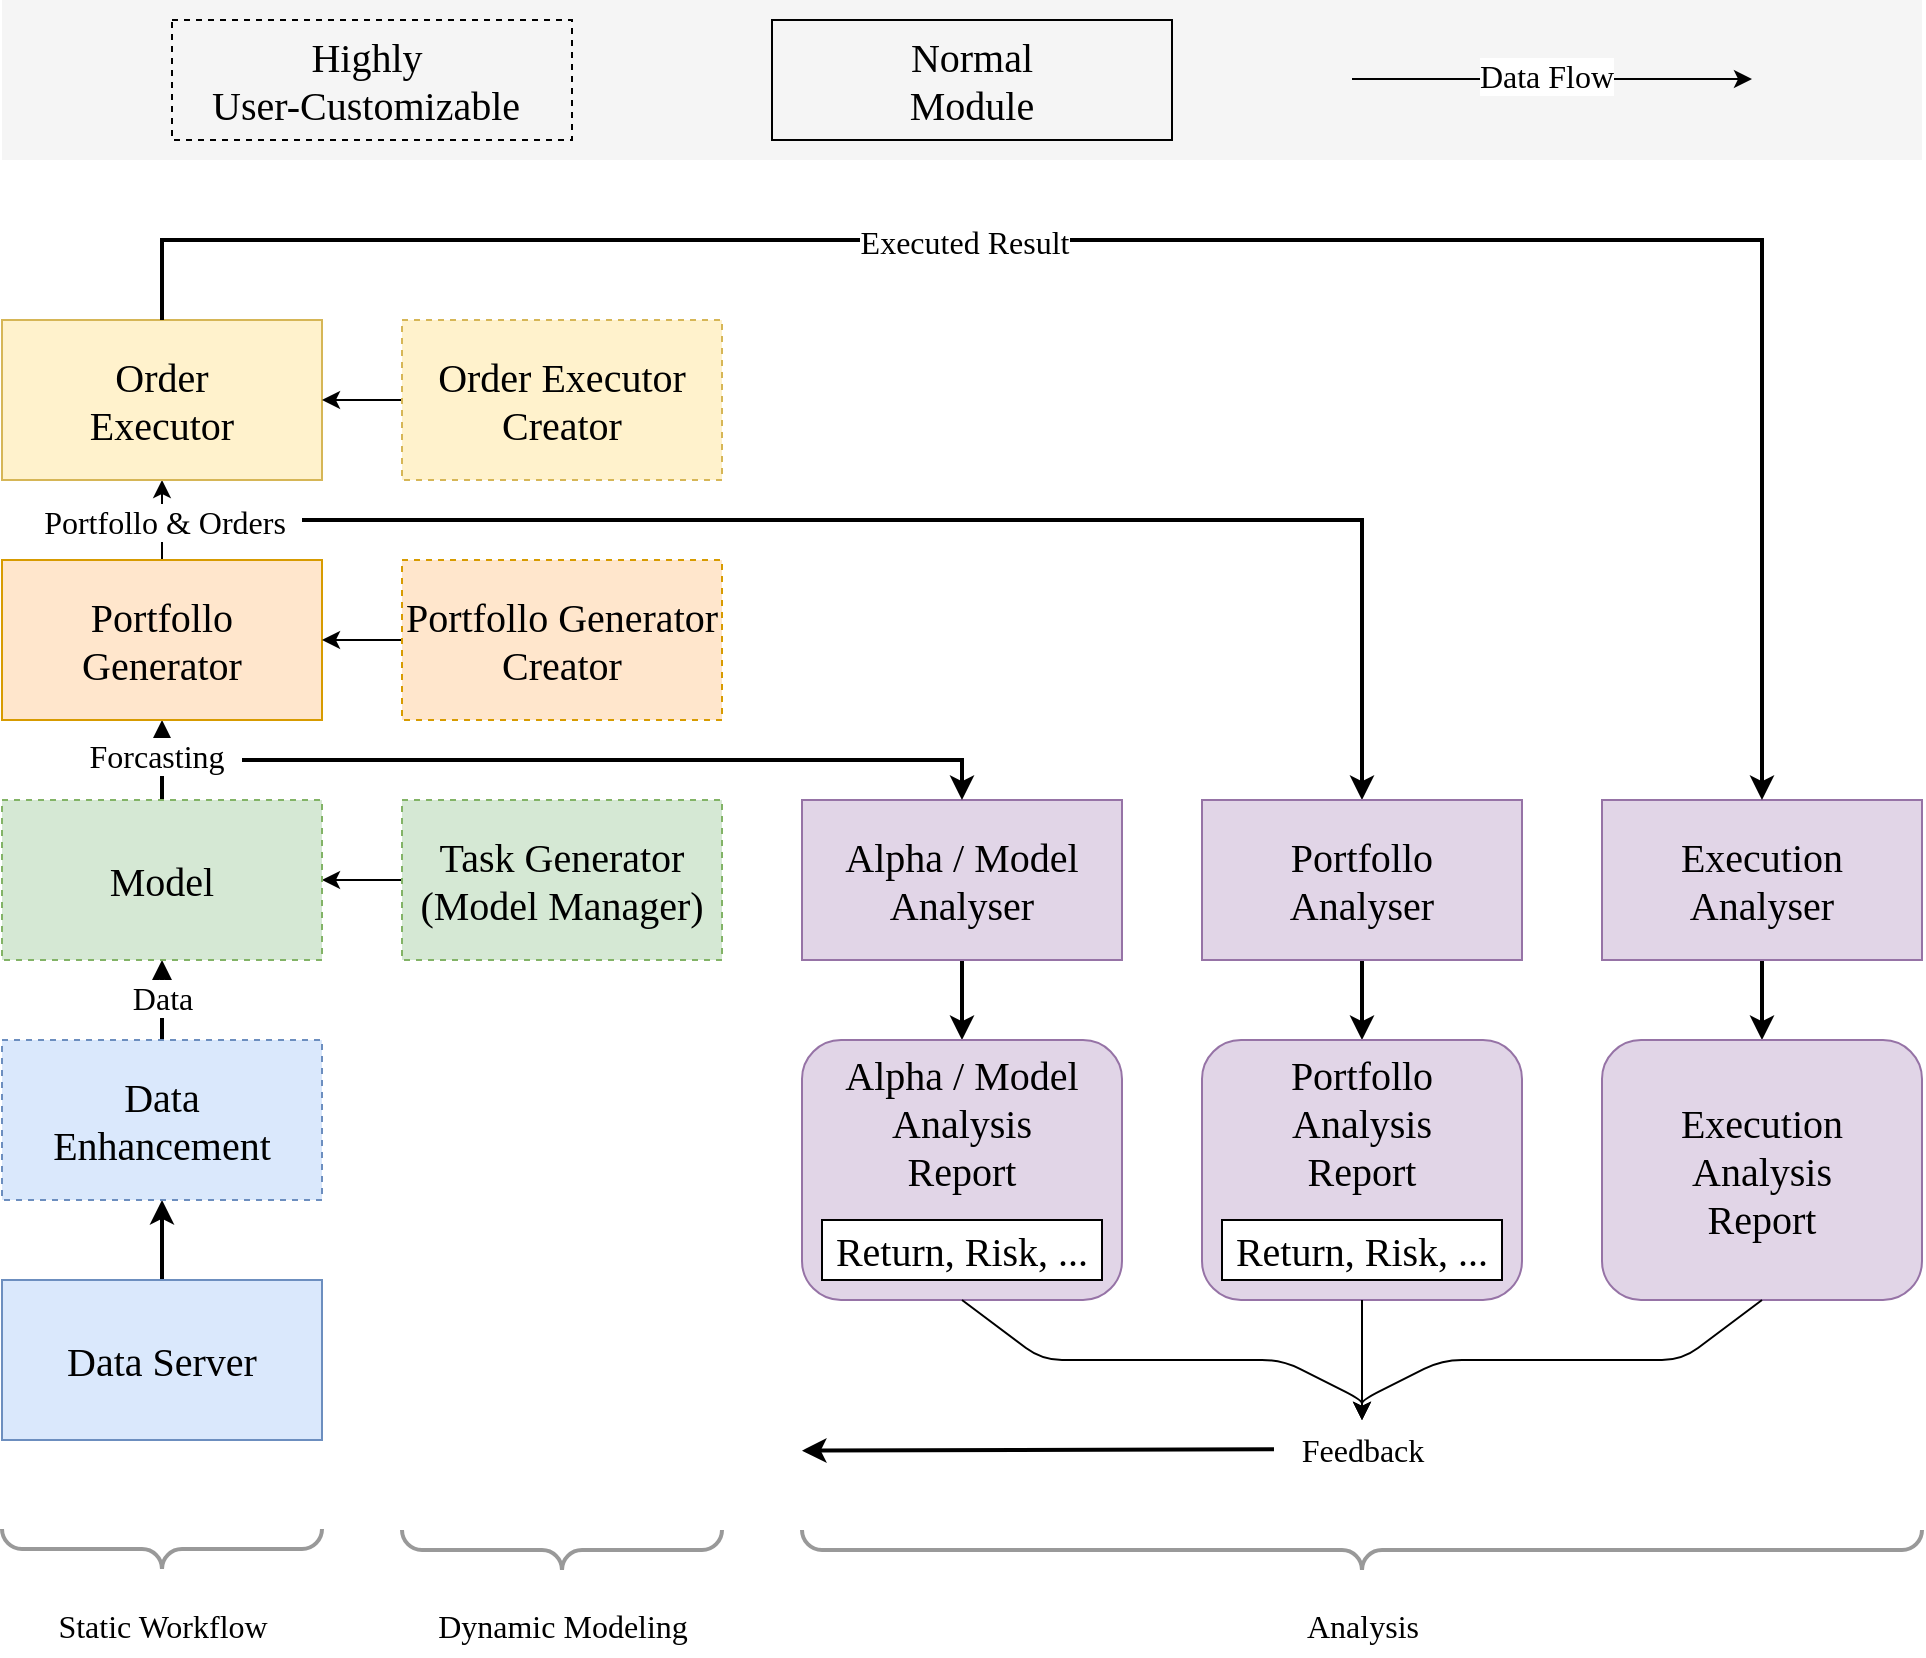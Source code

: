 <mxfile version="24.2.5" type="github">
  <diagram name="第 1 页" id="JrDKQfQiIkF1_iWZAwfm">
    <mxGraphModel dx="1636" dy="2110" grid="1" gridSize="10" guides="1" tooltips="1" connect="1" arrows="1" fold="1" page="1" pageScale="1" pageWidth="827" pageHeight="1169" math="0" shadow="0">
      <root>
        <mxCell id="0" />
        <mxCell id="1" parent="0" />
        <mxCell id="g_7YD3BYiez7DhNMaKy2-13" value="" style="edgeStyle=orthogonalEdgeStyle;rounded=0;orthogonalLoop=1;jettySize=auto;html=1;strokeWidth=2;" edge="1" parent="1" source="g_7YD3BYiez7DhNMaKy2-1" target="g_7YD3BYiez7DhNMaKy2-3">
          <mxGeometry relative="1" as="geometry" />
        </mxCell>
        <mxCell id="g_7YD3BYiez7DhNMaKy2-1" value="&lt;font face=&quot;Times New Roman&quot; style=&quot;font-size: 20px;&quot;&gt;Data Server&lt;/font&gt;" style="rounded=0;whiteSpace=wrap;html=1;fillColor=#dae8fc;strokeColor=#6c8ebf;" vertex="1" parent="1">
          <mxGeometry x="160" y="440" width="160" height="80" as="geometry" />
        </mxCell>
        <mxCell id="g_7YD3BYiez7DhNMaKy2-11" value="" style="edgeStyle=orthogonalEdgeStyle;rounded=0;orthogonalLoop=1;jettySize=auto;html=1;strokeWidth=2;" edge="1" parent="1" source="g_7YD3BYiez7DhNMaKy2-3" target="g_7YD3BYiez7DhNMaKy2-9">
          <mxGeometry relative="1" as="geometry" />
        </mxCell>
        <mxCell id="g_7YD3BYiez7DhNMaKy2-12" value="&lt;font style=&quot;font-size: 16px;&quot; face=&quot;Times New Roman&quot;&gt;Data&lt;/font&gt;" style="edgeLabel;html=1;align=center;verticalAlign=middle;resizable=0;points=[];" vertex="1" connectable="0" parent="g_7YD3BYiez7DhNMaKy2-11">
          <mxGeometry x="0.076" relative="1" as="geometry">
            <mxPoint as="offset" />
          </mxGeometry>
        </mxCell>
        <mxCell id="g_7YD3BYiez7DhNMaKy2-3" value="&lt;font face=&quot;Times New Roman&quot;&gt;&lt;span style=&quot;font-size: 20px;&quot;&gt;Data&lt;/span&gt;&lt;/font&gt;&lt;div&gt;&lt;span style=&quot;font-size: 20px; font-family: &amp;quot;Times New Roman&amp;quot;; background-color: initial;&quot;&gt;Enhancement&lt;/span&gt;&lt;/div&gt;" style="rounded=0;whiteSpace=wrap;html=1;fillColor=#dae8fc;strokeColor=#6c8ebf;dashed=1;" vertex="1" parent="1">
          <mxGeometry x="160" y="320" width="160" height="80" as="geometry" />
        </mxCell>
        <mxCell id="g_7YD3BYiez7DhNMaKy2-10" value="" style="edgeStyle=orthogonalEdgeStyle;rounded=0;orthogonalLoop=1;jettySize=auto;html=1;" edge="1" parent="1" source="g_7YD3BYiez7DhNMaKy2-6" target="g_7YD3BYiez7DhNMaKy2-9">
          <mxGeometry relative="1" as="geometry" />
        </mxCell>
        <mxCell id="g_7YD3BYiez7DhNMaKy2-6" value="&lt;font face=&quot;Times New Roman&quot; style=&quot;font-size: 20px;&quot;&gt;Task Generator&lt;/font&gt;&lt;div&gt;&lt;font face=&quot;Times New Roman&quot; style=&quot;font-size: 20px;&quot;&gt;(Model Manager)&lt;/font&gt;&lt;/div&gt;" style="rounded=0;whiteSpace=wrap;html=1;fillColor=#d5e8d4;strokeColor=#82b366;dashed=1;" vertex="1" parent="1">
          <mxGeometry x="360" y="200" width="160" height="80" as="geometry" />
        </mxCell>
        <mxCell id="g_7YD3BYiez7DhNMaKy2-15" value="" style="edgeStyle=orthogonalEdgeStyle;rounded=0;orthogonalLoop=1;jettySize=auto;html=1;strokeWidth=2;" edge="1" parent="1" source="g_7YD3BYiez7DhNMaKy2-9" target="g_7YD3BYiez7DhNMaKy2-14">
          <mxGeometry relative="1" as="geometry" />
        </mxCell>
        <mxCell id="g_7YD3BYiez7DhNMaKy2-17" value="&lt;font style=&quot;font-size: 16px;&quot; face=&quot;Times New Roman&quot;&gt;Forcasting&lt;/font&gt;" style="edgeLabel;html=1;align=center;verticalAlign=middle;resizable=0;points=[];" vertex="1" connectable="0" parent="g_7YD3BYiez7DhNMaKy2-15">
          <mxGeometry x="0.1" y="3" relative="1" as="geometry">
            <mxPoint as="offset" />
          </mxGeometry>
        </mxCell>
        <mxCell id="g_7YD3BYiez7DhNMaKy2-9" value="&lt;font style=&quot;font-size: 20px;&quot; face=&quot;Times New Roman&quot;&gt;Model&lt;/font&gt;" style="rounded=0;whiteSpace=wrap;html=1;fillColor=#d5e8d4;strokeColor=#82b366;dashed=1;" vertex="1" parent="1">
          <mxGeometry x="160" y="200" width="160" height="80" as="geometry" />
        </mxCell>
        <mxCell id="g_7YD3BYiez7DhNMaKy2-23" value="" style="edgeStyle=orthogonalEdgeStyle;rounded=0;orthogonalLoop=1;jettySize=auto;html=1;" edge="1" parent="1" source="g_7YD3BYiez7DhNMaKy2-14" target="g_7YD3BYiez7DhNMaKy2-22">
          <mxGeometry relative="1" as="geometry" />
        </mxCell>
        <mxCell id="g_7YD3BYiez7DhNMaKy2-26" value="&lt;font style=&quot;font-size: 16px;&quot; face=&quot;Times New Roman&quot;&gt;Portfollo &amp;amp; Orders&lt;/font&gt;" style="edgeLabel;html=1;align=center;verticalAlign=middle;resizable=0;points=[];" vertex="1" connectable="0" parent="g_7YD3BYiez7DhNMaKy2-23">
          <mxGeometry x="-0.021" y="-1" relative="1" as="geometry">
            <mxPoint as="offset" />
          </mxGeometry>
        </mxCell>
        <mxCell id="g_7YD3BYiez7DhNMaKy2-14" value="&lt;font style=&quot;font-size: 20px;&quot; face=&quot;Times New Roman&quot;&gt;Portfollo&lt;/font&gt;&lt;div&gt;&lt;font style=&quot;font-size: 20px;&quot; face=&quot;Times New Roman&quot;&gt;Generator&lt;/font&gt;&lt;/div&gt;" style="rounded=0;whiteSpace=wrap;html=1;fillColor=#ffe6cc;strokeColor=#d79b00;" vertex="1" parent="1">
          <mxGeometry x="160" y="80" width="160" height="80" as="geometry" />
        </mxCell>
        <mxCell id="g_7YD3BYiez7DhNMaKy2-37" value="" style="edgeStyle=orthogonalEdgeStyle;rounded=0;orthogonalLoop=1;jettySize=auto;html=1;strokeWidth=2;" edge="1" parent="1" source="g_7YD3BYiez7DhNMaKy2-18" target="g_7YD3BYiez7DhNMaKy2-32">
          <mxGeometry relative="1" as="geometry" />
        </mxCell>
        <mxCell id="g_7YD3BYiez7DhNMaKy2-18" value="&lt;div&gt;&lt;font style=&quot;font-size: 20px;&quot; face=&quot;Times New Roman&quot;&gt;Alpha / Model&lt;/font&gt;&lt;/div&gt;&lt;font style=&quot;font-size: 20px;&quot; face=&quot;Times New Roman&quot;&gt;Analyser&lt;/font&gt;" style="rounded=0;whiteSpace=wrap;html=1;fillColor=#e1d5e7;strokeColor=#9673a6;" vertex="1" parent="1">
          <mxGeometry x="560" y="200" width="160" height="80" as="geometry" />
        </mxCell>
        <mxCell id="g_7YD3BYiez7DhNMaKy2-19" value="" style="endArrow=classic;html=1;rounded=0;entryX=0.5;entryY=0;entryDx=0;entryDy=0;strokeWidth=2;" edge="1" parent="1" target="g_7YD3BYiez7DhNMaKy2-18">
          <mxGeometry width="50" height="50" relative="1" as="geometry">
            <mxPoint x="280" y="180" as="sourcePoint" />
            <mxPoint x="640" y="180" as="targetPoint" />
            <Array as="points">
              <mxPoint x="640" y="180" />
            </Array>
          </mxGeometry>
        </mxCell>
        <mxCell id="g_7YD3BYiez7DhNMaKy2-21" value="" style="edgeStyle=orthogonalEdgeStyle;rounded=0;orthogonalLoop=1;jettySize=auto;html=1;" edge="1" parent="1" source="g_7YD3BYiez7DhNMaKy2-20" target="g_7YD3BYiez7DhNMaKy2-14">
          <mxGeometry relative="1" as="geometry" />
        </mxCell>
        <mxCell id="g_7YD3BYiez7DhNMaKy2-20" value="&lt;font style=&quot;font-size: 20px;&quot; face=&quot;Times New Roman&quot;&gt;Portfollo&amp;nbsp;&lt;/font&gt;&lt;span style=&quot;font-size: 20px; font-family: &amp;quot;Times New Roman&amp;quot;; background-color: initial;&quot;&gt;Generator&lt;/span&gt;&lt;div&gt;&lt;font style=&quot;font-size: 20px;&quot; face=&quot;Times New Roman&quot;&gt;Creator&lt;/font&gt;&lt;/div&gt;" style="rounded=0;whiteSpace=wrap;html=1;fillColor=#ffe6cc;strokeColor=#d79b00;dashed=1;" vertex="1" parent="1">
          <mxGeometry x="360" y="80" width="160" height="80" as="geometry" />
        </mxCell>
        <mxCell id="g_7YD3BYiez7DhNMaKy2-22" value="&lt;font face=&quot;Times New Roman&quot;&gt;&lt;span style=&quot;font-size: 20px;&quot;&gt;Order&lt;/span&gt;&lt;/font&gt;&lt;div&gt;&lt;font face=&quot;Times New Roman&quot;&gt;&lt;span style=&quot;font-size: 20px;&quot;&gt;Executor&lt;/span&gt;&lt;/font&gt;&lt;/div&gt;" style="rounded=0;whiteSpace=wrap;html=1;fillColor=#fff2cc;strokeColor=#d6b656;" vertex="1" parent="1">
          <mxGeometry x="160" y="-40" width="160" height="80" as="geometry" />
        </mxCell>
        <mxCell id="g_7YD3BYiez7DhNMaKy2-25" value="" style="edgeStyle=orthogonalEdgeStyle;rounded=0;orthogonalLoop=1;jettySize=auto;html=1;" edge="1" parent="1" source="g_7YD3BYiez7DhNMaKy2-24" target="g_7YD3BYiez7DhNMaKy2-22">
          <mxGeometry relative="1" as="geometry" />
        </mxCell>
        <mxCell id="g_7YD3BYiez7DhNMaKy2-24" value="&lt;font face=&quot;Times New Roman&quot;&gt;&lt;span style=&quot;font-size: 20px;&quot;&gt;Order Executor&lt;/span&gt;&lt;/font&gt;&lt;div&gt;&lt;font style=&quot;font-size: 20px;&quot; face=&quot;Times New Roman&quot;&gt;Creator&lt;/font&gt;&lt;/div&gt;" style="rounded=0;whiteSpace=wrap;html=1;fillColor=#fff2cc;strokeColor=#d6b656;dashed=1;" vertex="1" parent="1">
          <mxGeometry x="360" y="-40" width="160" height="80" as="geometry" />
        </mxCell>
        <mxCell id="g_7YD3BYiez7DhNMaKy2-27" value="" style="endArrow=classic;html=1;rounded=0;entryX=0.5;entryY=0;entryDx=0;entryDy=0;strokeWidth=2;" edge="1" parent="1" target="g_7YD3BYiez7DhNMaKy2-28">
          <mxGeometry width="50" height="50" relative="1" as="geometry">
            <mxPoint x="310" y="60" as="sourcePoint" />
            <mxPoint x="670" y="80" as="targetPoint" />
            <Array as="points">
              <mxPoint x="840" y="60" />
            </Array>
          </mxGeometry>
        </mxCell>
        <mxCell id="g_7YD3BYiez7DhNMaKy2-38" value="" style="edgeStyle=orthogonalEdgeStyle;rounded=0;orthogonalLoop=1;jettySize=auto;html=1;strokeWidth=2;" edge="1" parent="1" source="g_7YD3BYiez7DhNMaKy2-28" target="g_7YD3BYiez7DhNMaKy2-34">
          <mxGeometry relative="1" as="geometry" />
        </mxCell>
        <mxCell id="g_7YD3BYiez7DhNMaKy2-28" value="&lt;div&gt;&lt;font style=&quot;font-size: 20px;&quot; face=&quot;Times New Roman&quot;&gt;Portfollo&lt;/font&gt;&lt;/div&gt;&lt;font style=&quot;font-size: 20px;&quot; face=&quot;Times New Roman&quot;&gt;Analyser&lt;/font&gt;" style="rounded=0;whiteSpace=wrap;html=1;fillColor=#e1d5e7;strokeColor=#9673a6;" vertex="1" parent="1">
          <mxGeometry x="760" y="200" width="160" height="80" as="geometry" />
        </mxCell>
        <mxCell id="g_7YD3BYiez7DhNMaKy2-39" value="" style="edgeStyle=orthogonalEdgeStyle;rounded=0;orthogonalLoop=1;jettySize=auto;html=1;strokeWidth=2;" edge="1" parent="1" source="g_7YD3BYiez7DhNMaKy2-29" target="g_7YD3BYiez7DhNMaKy2-36">
          <mxGeometry relative="1" as="geometry" />
        </mxCell>
        <mxCell id="g_7YD3BYiez7DhNMaKy2-29" value="&lt;div&gt;&lt;font style=&quot;font-size: 20px;&quot; face=&quot;Times New Roman&quot;&gt;Execution&lt;/font&gt;&lt;/div&gt;&lt;font style=&quot;font-size: 20px;&quot; face=&quot;Times New Roman&quot;&gt;Analyser&lt;/font&gt;" style="rounded=0;whiteSpace=wrap;html=1;fillColor=#e1d5e7;strokeColor=#9673a6;" vertex="1" parent="1">
          <mxGeometry x="960" y="200" width="160" height="80" as="geometry" />
        </mxCell>
        <mxCell id="g_7YD3BYiez7DhNMaKy2-30" value="" style="endArrow=classic;html=1;rounded=0;entryX=0.5;entryY=0;entryDx=0;entryDy=0;exitX=0.5;exitY=0;exitDx=0;exitDy=0;strokeWidth=2;" edge="1" parent="1" source="g_7YD3BYiez7DhNMaKy2-22">
          <mxGeometry width="50" height="50" relative="1" as="geometry">
            <mxPoint x="510" y="60" as="sourcePoint" />
            <mxPoint x="1040" y="200" as="targetPoint" />
            <Array as="points">
              <mxPoint x="240" y="-80" />
              <mxPoint x="1040" y="-80" />
            </Array>
          </mxGeometry>
        </mxCell>
        <mxCell id="g_7YD3BYiez7DhNMaKy2-31" value="&lt;font style=&quot;font-size: 16px;&quot;&gt;Executed Result&lt;/font&gt;" style="edgeLabel;html=1;align=center;verticalAlign=middle;resizable=0;points=[];fontFamily=Times New Roman;" vertex="1" connectable="0" parent="g_7YD3BYiez7DhNMaKy2-30">
          <mxGeometry x="-0.213" y="-1" relative="1" as="geometry">
            <mxPoint as="offset" />
          </mxGeometry>
        </mxCell>
        <mxCell id="g_7YD3BYiez7DhNMaKy2-32" value="&lt;font style=&quot;font-size: 20px;&quot;&gt;Alpha / Model&lt;/font&gt;&lt;div style=&quot;font-size: 20px;&quot;&gt;&lt;font style=&quot;font-size: 20px;&quot;&gt;Analysis&lt;/font&gt;&lt;/div&gt;&lt;div style=&quot;font-size: 20px;&quot;&gt;&lt;font style=&quot;font-size: 20px;&quot;&gt;Report&lt;/font&gt;&lt;/div&gt;&lt;div style=&quot;font-size: 20px;&quot;&gt;&lt;font style=&quot;font-size: 20px;&quot;&gt;&lt;br&gt;&lt;/font&gt;&lt;/div&gt;&lt;div style=&quot;font-size: 20px;&quot;&gt;&lt;font style=&quot;font-size: 20px;&quot;&gt;&lt;br&gt;&lt;/font&gt;&lt;/div&gt;" style="rounded=1;whiteSpace=wrap;html=1;fontFamily=Times New Roman;fillColor=#e1d5e7;strokeColor=#9673a6;" vertex="1" parent="1">
          <mxGeometry x="560" y="320" width="160" height="130" as="geometry" />
        </mxCell>
        <mxCell id="g_7YD3BYiez7DhNMaKy2-33" value="&lt;font style=&quot;font-size: 20px;&quot; face=&quot;Times New Roman&quot;&gt;Return, Risk, ...&lt;/font&gt;" style="rounded=0;whiteSpace=wrap;html=1;" vertex="1" parent="1">
          <mxGeometry x="570" y="410" width="140" height="30" as="geometry" />
        </mxCell>
        <mxCell id="g_7YD3BYiez7DhNMaKy2-34" value="&lt;font style=&quot;font-size: 20px;&quot;&gt;Portfollo&lt;/font&gt;&lt;div style=&quot;font-size: 20px;&quot;&gt;&lt;font style=&quot;font-size: 20px;&quot;&gt;Analysis&lt;/font&gt;&lt;/div&gt;&lt;div style=&quot;font-size: 20px;&quot;&gt;&lt;font style=&quot;font-size: 20px;&quot;&gt;Report&lt;/font&gt;&lt;/div&gt;&lt;div style=&quot;font-size: 20px;&quot;&gt;&lt;font style=&quot;font-size: 20px;&quot;&gt;&lt;br&gt;&lt;/font&gt;&lt;/div&gt;&lt;div style=&quot;font-size: 20px;&quot;&gt;&lt;font style=&quot;font-size: 20px;&quot;&gt;&lt;br&gt;&lt;/font&gt;&lt;/div&gt;" style="rounded=1;whiteSpace=wrap;html=1;fontFamily=Times New Roman;fillColor=#e1d5e7;strokeColor=#9673a6;" vertex="1" parent="1">
          <mxGeometry x="760" y="320" width="160" height="130" as="geometry" />
        </mxCell>
        <mxCell id="g_7YD3BYiez7DhNMaKy2-35" value="&lt;font style=&quot;font-size: 20px;&quot; face=&quot;Times New Roman&quot;&gt;Return, Risk, ...&lt;/font&gt;" style="rounded=0;whiteSpace=wrap;html=1;" vertex="1" parent="1">
          <mxGeometry x="770" y="410" width="140" height="30" as="geometry" />
        </mxCell>
        <mxCell id="g_7YD3BYiez7DhNMaKy2-36" value="&lt;font style=&quot;font-size: 20px;&quot;&gt;Execution&lt;/font&gt;&lt;div style=&quot;font-size: 20px;&quot;&gt;&lt;font style=&quot;font-size: 20px;&quot;&gt;Analysis&lt;/font&gt;&lt;/div&gt;&lt;div style=&quot;font-size: 20px;&quot;&gt;&lt;font style=&quot;font-size: 20px;&quot;&gt;Report&lt;/font&gt;&lt;/div&gt;" style="rounded=1;whiteSpace=wrap;html=1;fontFamily=Times New Roman;fillColor=#e1d5e7;strokeColor=#9673a6;" vertex="1" parent="1">
          <mxGeometry x="960" y="320" width="160" height="130" as="geometry" />
        </mxCell>
        <mxCell id="g_7YD3BYiez7DhNMaKy2-40" value="" style="endArrow=classic;html=1;rounded=1;exitX=0.5;exitY=1;exitDx=0;exitDy=0;curved=0;" edge="1" parent="1" source="g_7YD3BYiez7DhNMaKy2-32">
          <mxGeometry width="50" height="50" relative="1" as="geometry">
            <mxPoint x="790" y="280" as="sourcePoint" />
            <mxPoint x="840" y="510" as="targetPoint" />
            <Array as="points">
              <mxPoint x="680" y="480" />
              <mxPoint x="800" y="480" />
              <mxPoint x="840" y="500" />
            </Array>
          </mxGeometry>
        </mxCell>
        <mxCell id="g_7YD3BYiez7DhNMaKy2-41" value="" style="endArrow=classic;html=1;rounded=0;exitX=0.5;exitY=1;exitDx=0;exitDy=0;" edge="1" parent="1" source="g_7YD3BYiez7DhNMaKy2-34">
          <mxGeometry width="50" height="50" relative="1" as="geometry">
            <mxPoint x="820" y="410" as="sourcePoint" />
            <mxPoint x="840" y="510" as="targetPoint" />
          </mxGeometry>
        </mxCell>
        <mxCell id="g_7YD3BYiez7DhNMaKy2-42" value="" style="endArrow=classic;html=1;rounded=1;exitX=0.5;exitY=1;exitDx=0;exitDy=0;curved=0;" edge="1" parent="1" source="g_7YD3BYiez7DhNMaKy2-36">
          <mxGeometry width="50" height="50" relative="1" as="geometry">
            <mxPoint x="1070" y="530" as="sourcePoint" />
            <mxPoint x="840" y="510" as="targetPoint" />
            <Array as="points">
              <mxPoint x="1000" y="480" />
              <mxPoint x="880" y="480" />
              <mxPoint x="840" y="500" />
            </Array>
          </mxGeometry>
        </mxCell>
        <mxCell id="g_7YD3BYiez7DhNMaKy2-43" value="&lt;font style=&quot;font-size: 16px;&quot;&gt;Feedback&lt;/font&gt;" style="text;html=1;align=center;verticalAlign=middle;resizable=0;points=[];autosize=1;strokeColor=none;fillColor=none;fontFamily=Times New Roman;" vertex="1" parent="1">
          <mxGeometry x="800" y="510" width="80" height="30" as="geometry" />
        </mxCell>
        <mxCell id="g_7YD3BYiez7DhNMaKy2-44" value="" style="endArrow=classic;html=1;rounded=0;exitX=-0.05;exitY=0.312;exitDx=0;exitDy=0;exitPerimeter=0;fontSize=11;strokeWidth=2;" edge="1" parent="1">
          <mxGeometry width="50" height="50" relative="1" as="geometry">
            <mxPoint x="796" y="524.68" as="sourcePoint" />
            <mxPoint x="560" y="525.32" as="targetPoint" />
          </mxGeometry>
        </mxCell>
        <mxCell id="g_7YD3BYiez7DhNMaKy2-45" value="" style="verticalLabelPosition=bottom;shadow=0;dashed=0;align=center;html=1;verticalAlign=top;strokeWidth=2;shape=mxgraph.mockup.markup.curlyBrace;whiteSpace=wrap;strokeColor=#999999;rotation=-180;" vertex="1" parent="1">
          <mxGeometry x="160" y="564.5" width="160" height="20" as="geometry" />
        </mxCell>
        <mxCell id="g_7YD3BYiez7DhNMaKy2-46" value="Static Workflow" style="text;html=1;align=center;verticalAlign=middle;resizable=0;points=[];autosize=1;strokeColor=none;fillColor=none;fontSize=16;fontFamily=Times New Roman;" vertex="1" parent="1">
          <mxGeometry x="175" y="598" width="130" height="30" as="geometry" />
        </mxCell>
        <mxCell id="g_7YD3BYiez7DhNMaKy2-47" value="" style="verticalLabelPosition=bottom;shadow=0;dashed=0;align=center;html=1;verticalAlign=top;strokeWidth=2;shape=mxgraph.mockup.markup.curlyBrace;whiteSpace=wrap;strokeColor=#999999;rotation=-180;" vertex="1" parent="1">
          <mxGeometry x="360" y="565" width="160" height="20" as="geometry" />
        </mxCell>
        <mxCell id="g_7YD3BYiez7DhNMaKy2-48" value="Dynamic Modeling" style="text;html=1;align=center;verticalAlign=middle;resizable=0;points=[];autosize=1;strokeColor=none;fillColor=none;fontSize=16;fontFamily=Times New Roman;" vertex="1" parent="1">
          <mxGeometry x="365" y="598" width="150" height="30" as="geometry" />
        </mxCell>
        <mxCell id="g_7YD3BYiez7DhNMaKy2-49" value="Analysis" style="text;html=1;align=center;verticalAlign=middle;resizable=0;points=[];autosize=1;strokeColor=none;fillColor=none;fontSize=16;fontFamily=Times New Roman;" vertex="1" parent="1">
          <mxGeometry x="800" y="598" width="80" height="30" as="geometry" />
        </mxCell>
        <mxCell id="g_7YD3BYiez7DhNMaKy2-50" value="" style="verticalLabelPosition=bottom;shadow=0;dashed=0;align=center;html=1;verticalAlign=top;strokeWidth=2;shape=mxgraph.mockup.markup.curlyBrace;whiteSpace=wrap;strokeColor=#999999;rotation=-180;" vertex="1" parent="1">
          <mxGeometry x="560" y="565" width="560" height="20" as="geometry" />
        </mxCell>
        <mxCell id="g_7YD3BYiez7DhNMaKy2-51" value="" style="rounded=0;whiteSpace=wrap;html=1;fillColor=#f5f5f5;fontColor=#333333;strokeColor=none;" vertex="1" parent="1">
          <mxGeometry x="160" y="-200" width="960" height="80" as="geometry" />
        </mxCell>
        <mxCell id="g_7YD3BYiez7DhNMaKy2-52" value="&lt;font style=&quot;font-size: 20px;&quot;&gt;Highly&amp;nbsp;&lt;/font&gt;&lt;div style=&quot;font-size: 20px;&quot;&gt;&lt;font style=&quot;font-size: 20px;&quot;&gt;User-Customizable&lt;span style=&quot;white-space: pre; font-size: 20px;&quot;&gt;&#x9;&lt;/span&gt;&lt;/font&gt;&lt;/div&gt;" style="rounded=0;whiteSpace=wrap;html=1;fillColor=none;dashed=1;fontFamily=Times New Roman;fontSize=20;" vertex="1" parent="1">
          <mxGeometry x="245" y="-190" width="200" height="60" as="geometry" />
        </mxCell>
        <mxCell id="g_7YD3BYiez7DhNMaKy2-53" value="Normal&lt;div&gt;Module&lt;/div&gt;" style="rounded=0;whiteSpace=wrap;html=1;fillColor=none;fontFamily=Times New Roman;fontSize=20;" vertex="1" parent="1">
          <mxGeometry x="545" y="-190" width="200" height="60" as="geometry" />
        </mxCell>
        <mxCell id="g_7YD3BYiez7DhNMaKy2-54" value="" style="endArrow=classic;html=1;rounded=0;" edge="1" parent="1">
          <mxGeometry width="50" height="50" relative="1" as="geometry">
            <mxPoint x="835" y="-160.5" as="sourcePoint" />
            <mxPoint x="1035" y="-160.5" as="targetPoint" />
          </mxGeometry>
        </mxCell>
        <mxCell id="g_7YD3BYiez7DhNMaKy2-55" value="&lt;font style=&quot;font-size: 16px;&quot; face=&quot;Times New Roman&quot;&gt;Data Flow&lt;/font&gt;" style="edgeLabel;html=1;align=center;verticalAlign=middle;resizable=0;points=[];" vertex="1" connectable="0" parent="g_7YD3BYiez7DhNMaKy2-54">
          <mxGeometry x="-0.033" y="2" relative="1" as="geometry">
            <mxPoint as="offset" />
          </mxGeometry>
        </mxCell>
      </root>
    </mxGraphModel>
  </diagram>
</mxfile>
